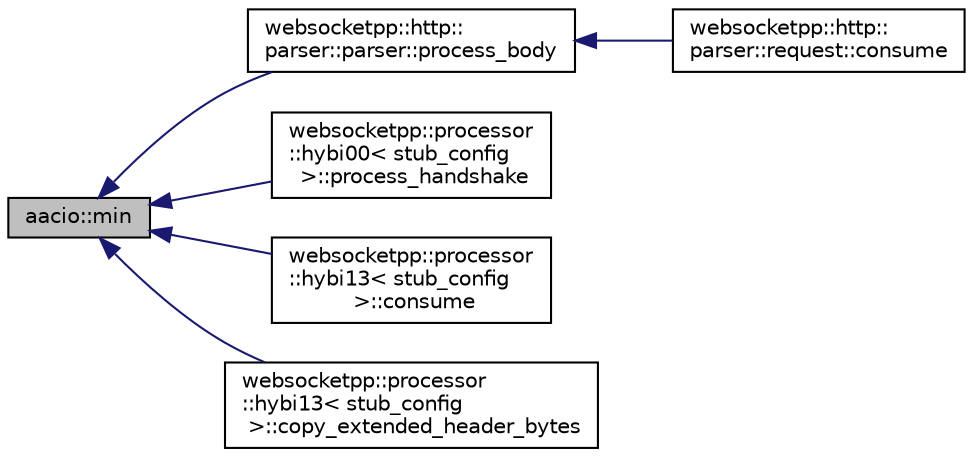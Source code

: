 digraph "aacio::min"
{
  edge [fontname="Helvetica",fontsize="10",labelfontname="Helvetica",labelfontsize="10"];
  node [fontname="Helvetica",fontsize="10",shape=record];
  rankdir="LR";
  Node7 [label="aacio::min",height=0.2,width=0.4,color="black", fillcolor="grey75", style="filled", fontcolor="black"];
  Node7 -> Node8 [dir="back",color="midnightblue",fontsize="10",style="solid"];
  Node8 [label="websocketpp::http::\lparser::parser::process_body",height=0.2,width=0.4,color="black", fillcolor="white", style="filled",URL="$classwebsocketpp_1_1http_1_1parser_1_1parser.html#a3dc340d076f732092aed32c42d277503",tooltip="Process body data. "];
  Node8 -> Node9 [dir="back",color="midnightblue",fontsize="10",style="solid"];
  Node9 [label="websocketpp::http::\lparser::request::consume",height=0.2,width=0.4,color="black", fillcolor="white", style="filled",URL="$classwebsocketpp_1_1http_1_1parser_1_1request.html#abd9cae6f44634d62253d806d982ab1d6",tooltip="Process bytes in the input buffer. "];
  Node7 -> Node10 [dir="back",color="midnightblue",fontsize="10",style="solid"];
  Node10 [label="websocketpp::processor\l::hybi00\< stub_config\l \>::process_handshake",height=0.2,width=0.4,color="black", fillcolor="white", style="filled",URL="$classwebsocketpp_1_1processor_1_1hybi00.html#a29c4300aa053e7028ee5a46601319afd"];
  Node7 -> Node11 [dir="back",color="midnightblue",fontsize="10",style="solid"];
  Node11 [label="websocketpp::processor\l::hybi13\< stub_config\l \>::consume",height=0.2,width=0.4,color="black", fillcolor="white", style="filled",URL="$classwebsocketpp_1_1processor_1_1hybi13.html#a5c5e3234a0067c7f14fe0ceb4e647659",tooltip="Process new websocket connection bytes. "];
  Node7 -> Node12 [dir="back",color="midnightblue",fontsize="10",style="solid"];
  Node12 [label="websocketpp::processor\l::hybi13\< stub_config\l \>::copy_extended_header_bytes",height=0.2,width=0.4,color="black", fillcolor="white", style="filled",URL="$classwebsocketpp_1_1processor_1_1hybi13.html#a79fbd0b0670ab1c345ddbb4db76f6a0b",tooltip="Reads bytes from buf into m_extended_header. "];
}

